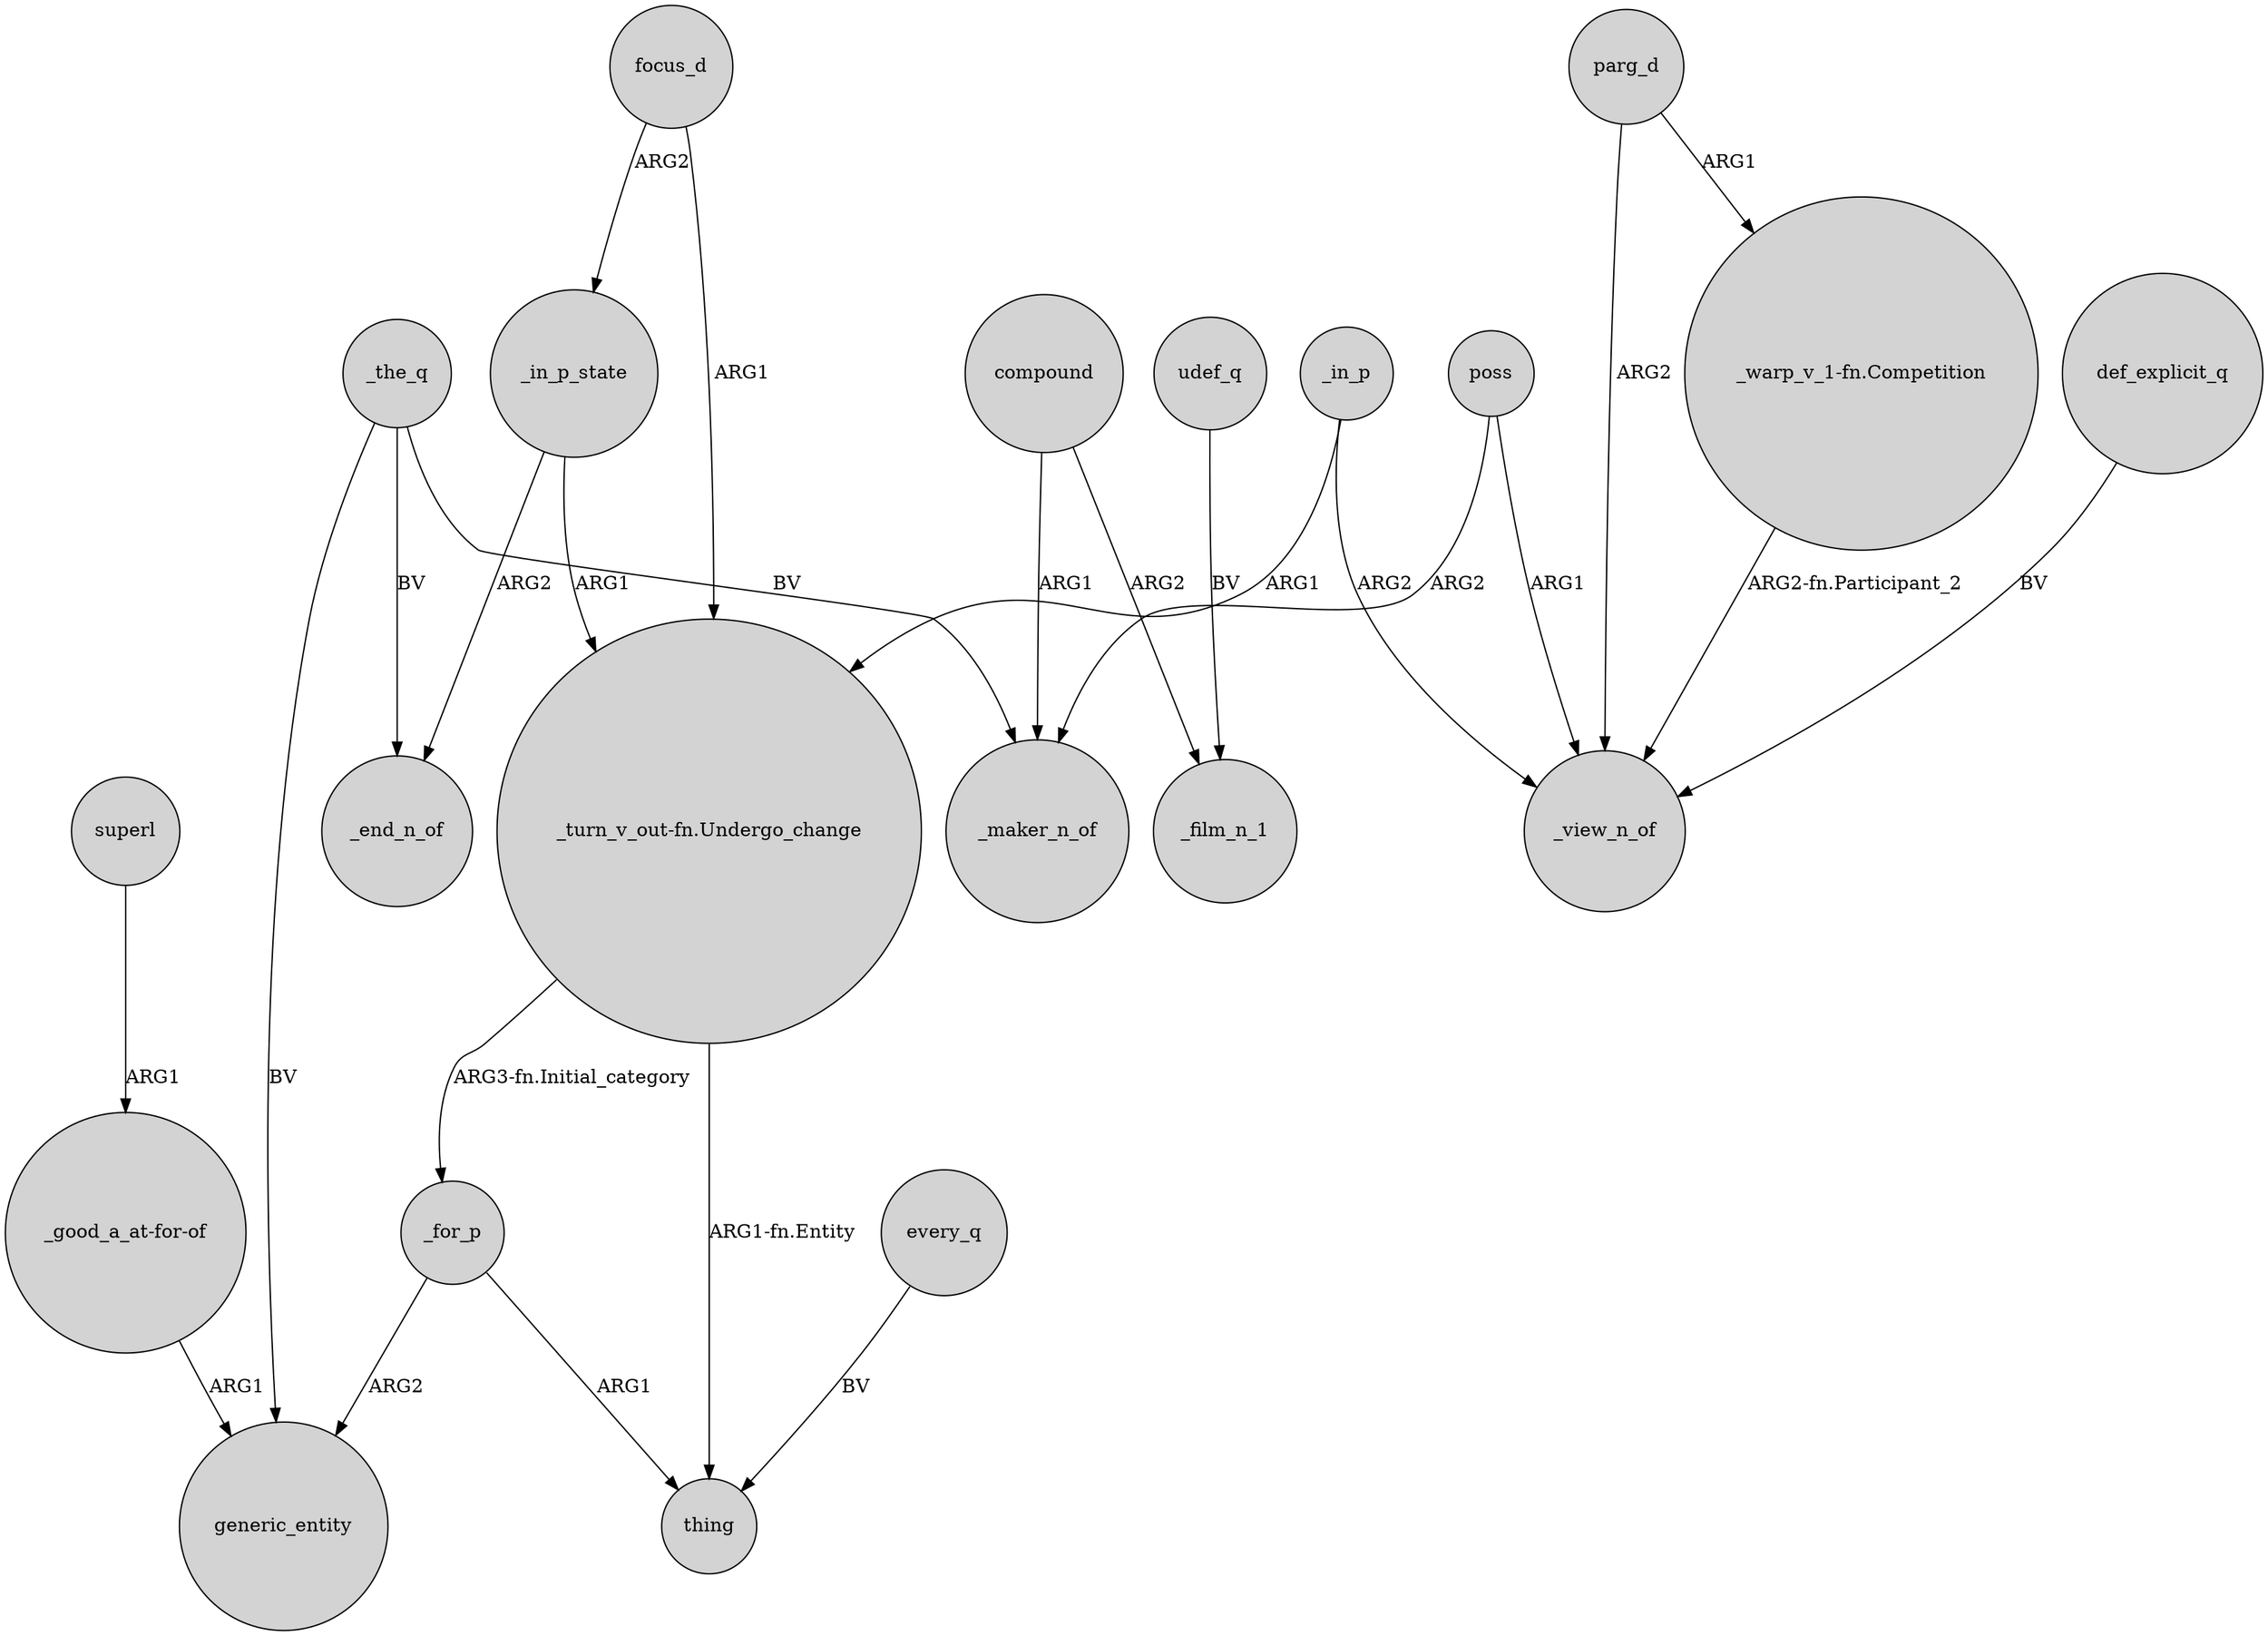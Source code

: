 digraph {
	node [shape=circle style=filled]
	superl -> "_good_a_at-for-of" [label=ARG1]
	parg_d -> _view_n_of [label=ARG2]
	focus_d -> _in_p_state [label=ARG2]
	_in_p_state -> "_turn_v_out-fn.Undergo_change" [label=ARG1]
	"_warp_v_1-fn.Competition" -> _view_n_of [label="ARG2-fn.Participant_2"]
	every_q -> thing [label=BV]
	focus_d -> "_turn_v_out-fn.Undergo_change" [label=ARG1]
	"_turn_v_out-fn.Undergo_change" -> thing [label="ARG1-fn.Entity"]
	_for_p -> generic_entity [label=ARG2]
	_in_p -> "_turn_v_out-fn.Undergo_change" [label=ARG1]
	_for_p -> thing [label=ARG1]
	def_explicit_q -> _view_n_of [label=BV]
	compound -> _film_n_1 [label=ARG2]
	_in_p_state -> _end_n_of [label=ARG2]
	"_good_a_at-for-of" -> generic_entity [label=ARG1]
	poss -> _view_n_of [label=ARG1]
	_the_q -> generic_entity [label=BV]
	_in_p -> _view_n_of [label=ARG2]
	parg_d -> "_warp_v_1-fn.Competition" [label=ARG1]
	poss -> _maker_n_of [label=ARG2]
	"_turn_v_out-fn.Undergo_change" -> _for_p [label="ARG3-fn.Initial_category"]
	compound -> _maker_n_of [label=ARG1]
	_the_q -> _maker_n_of [label=BV]
	udef_q -> _film_n_1 [label=BV]
	_the_q -> _end_n_of [label=BV]
}
